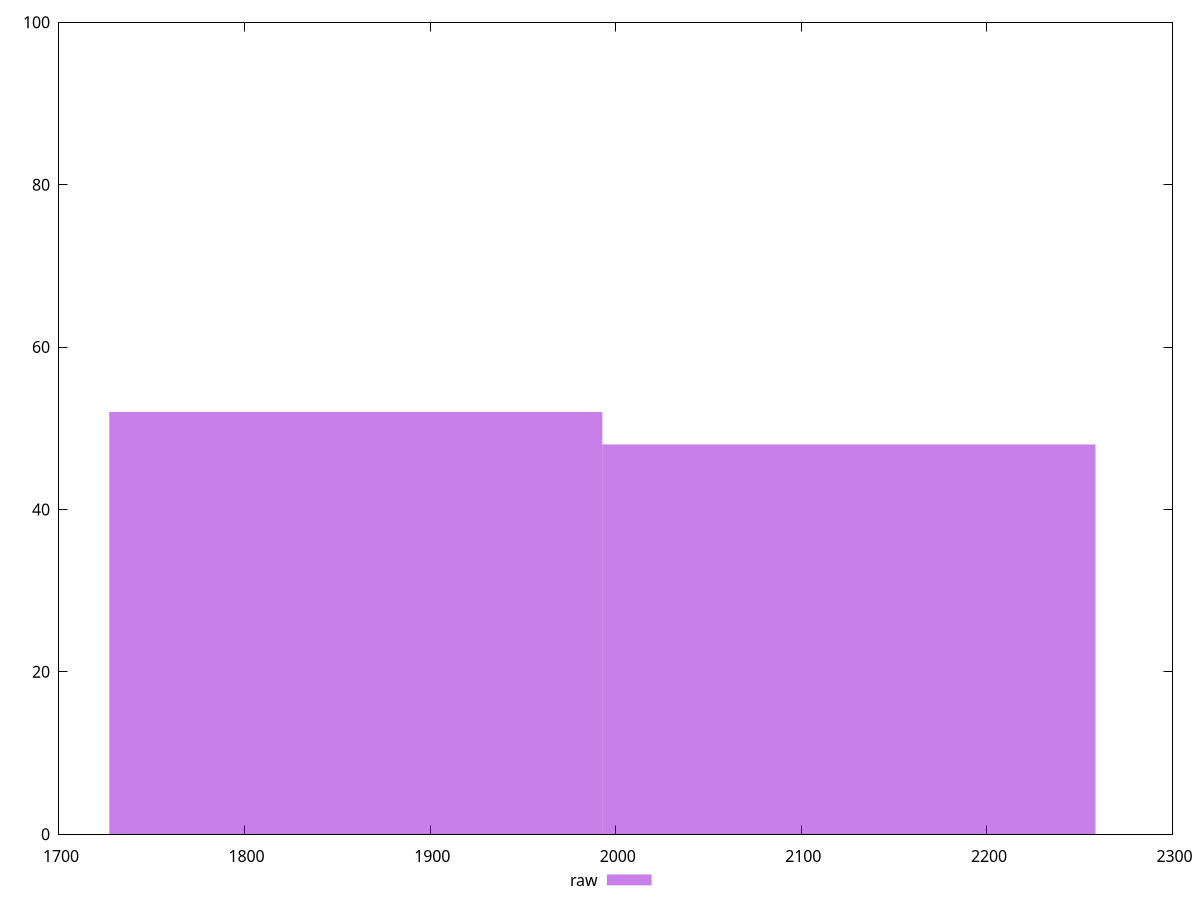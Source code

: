 reset
set terminal svg size 640, 490 enhanced background rgb 'white'
set output "reprap/metrics/samples/pages+cached+noadtech/raw/histogram.svg"

$raw <<EOF
2125.6370350983384 48
1859.9324057110462 52
EOF

set key outside below
set boxwidth 265.7046293872923
set yrange [0:100]
set style fill transparent solid 0.5 noborder

plot \
  $raw title "raw" with boxes, \


reset